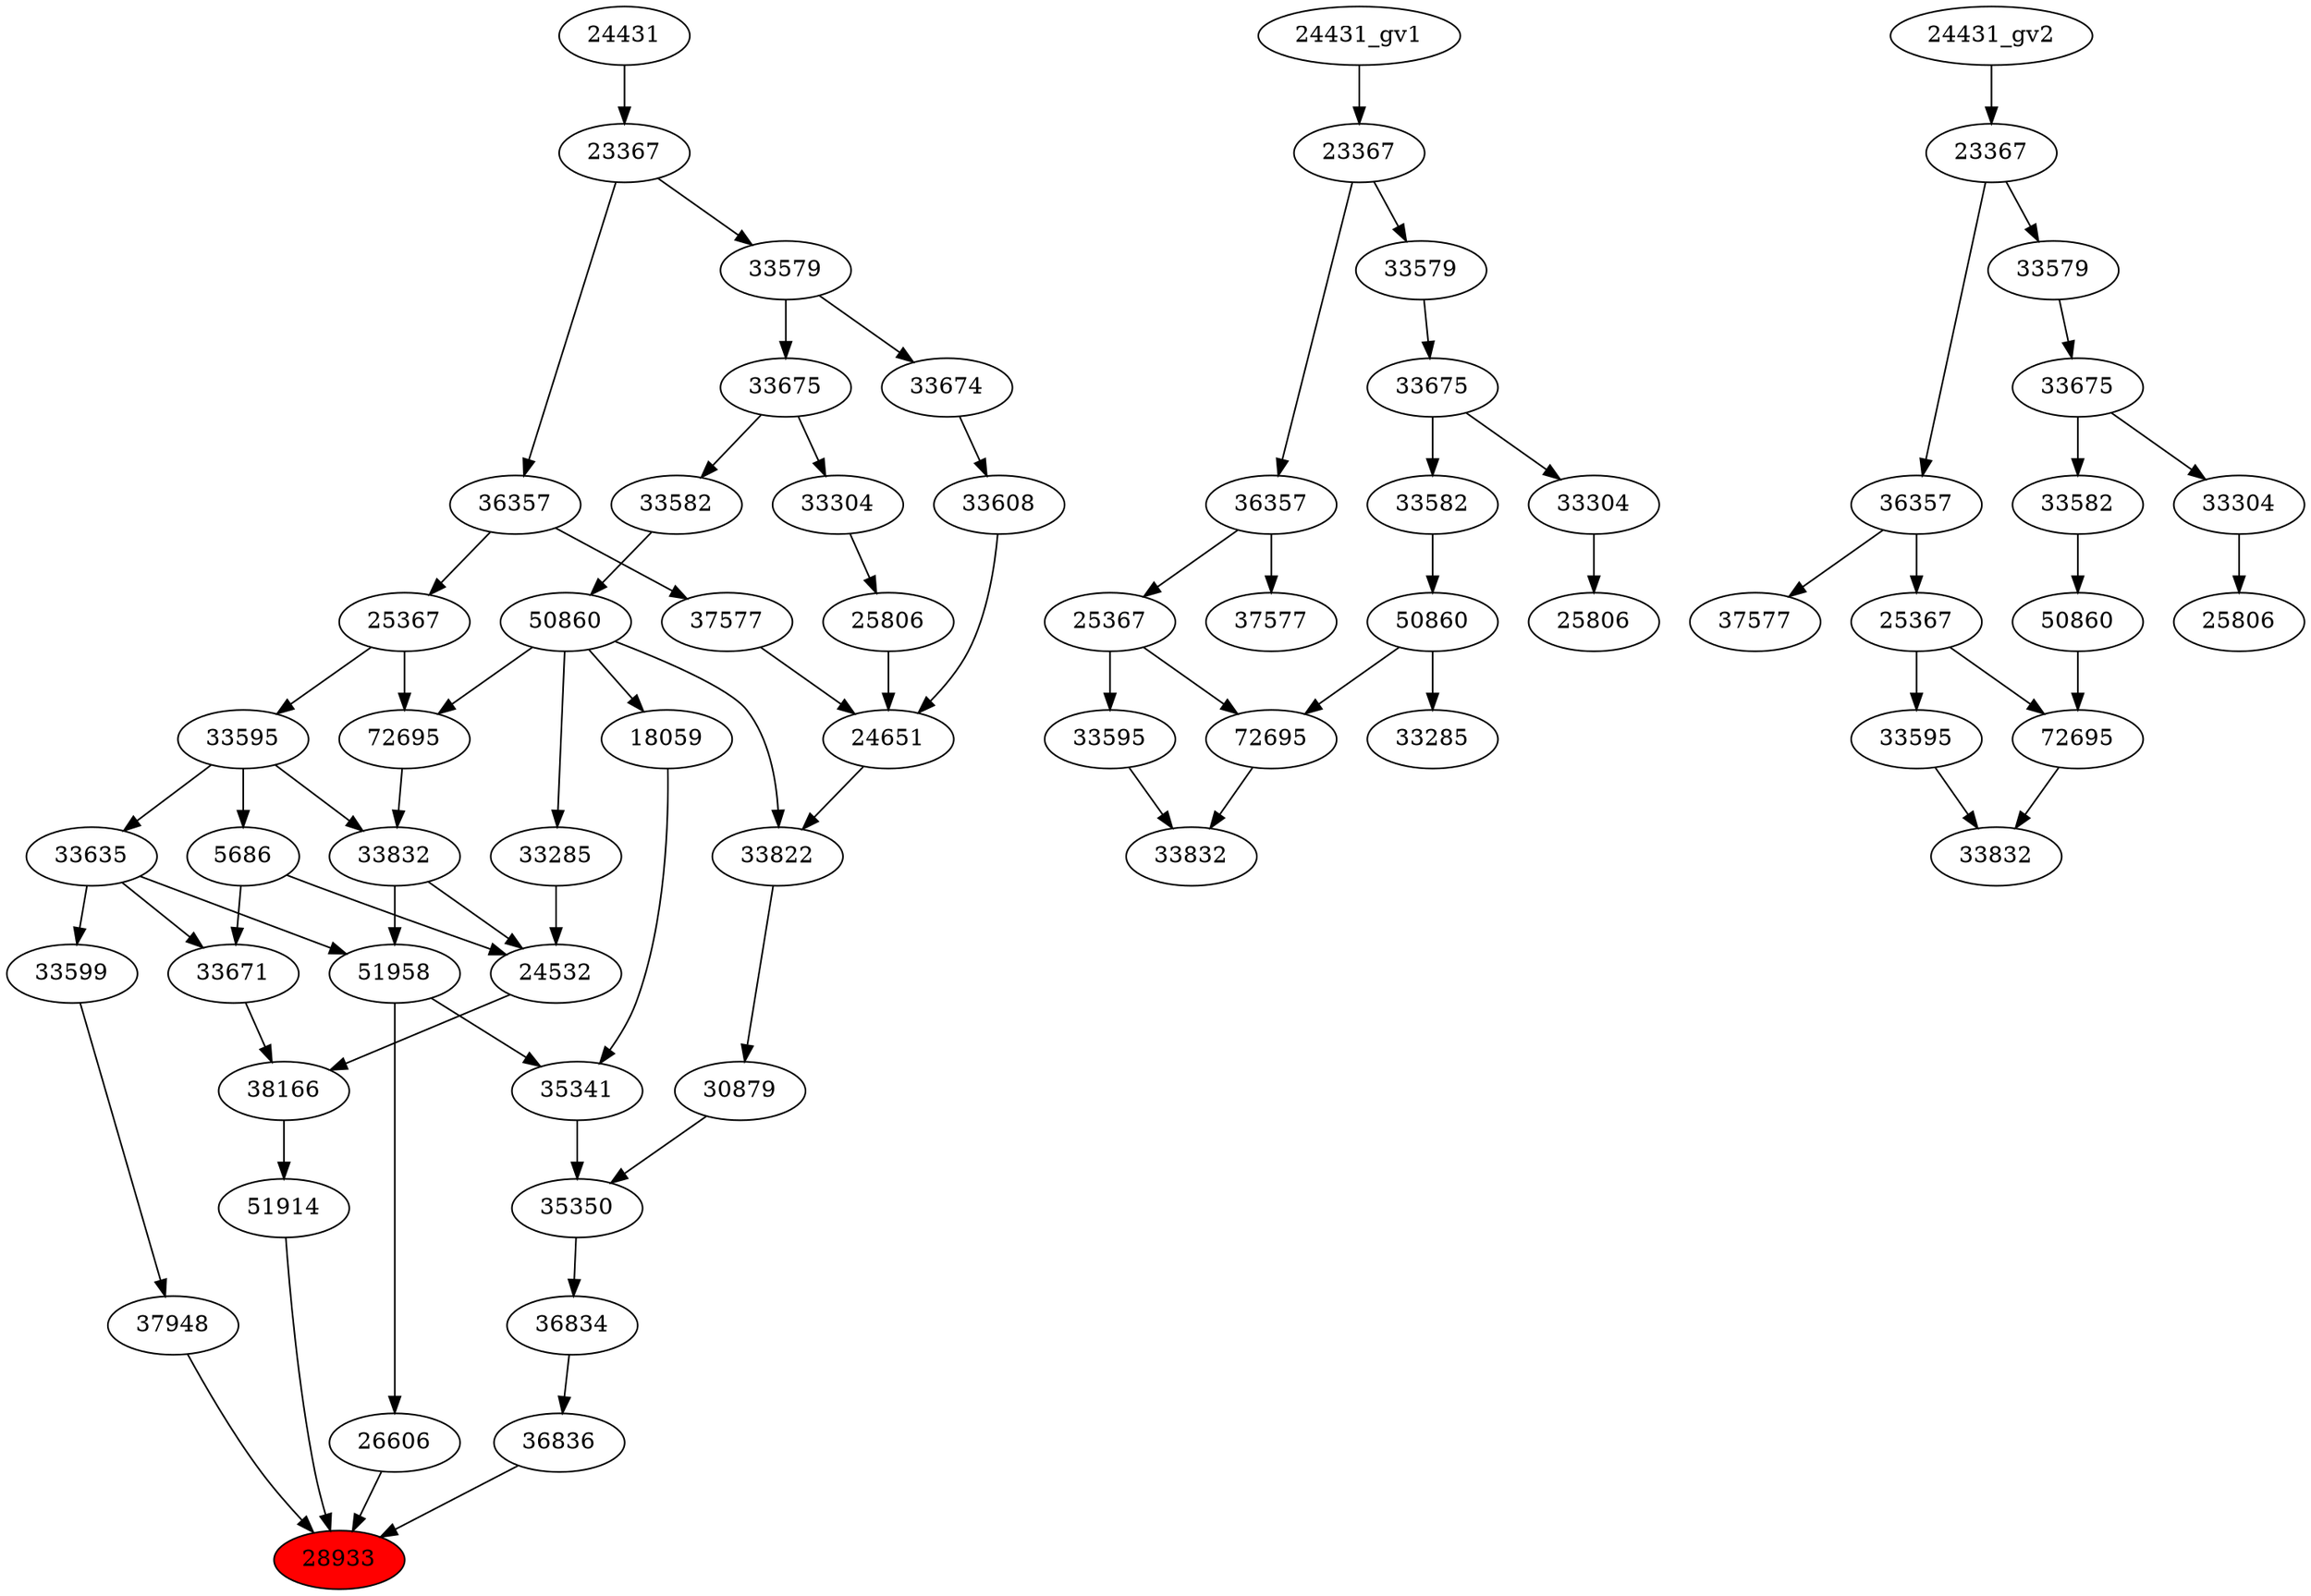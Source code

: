 strict digraph root {
	node [label="\N"];
	{
		node [fillcolor="",
			label="\N",
			style=""
		];
		28933		 [fillcolor=red,
			label=28933,
			style=filled];
		37948		 [label=37948];
		37948 -> 28933;
		36836		 [label=36836];
		36836 -> 28933;
		51914		 [label=51914];
		51914 -> 28933;
		26606		 [label=26606];
		26606 -> 28933;
		33599		 [label=33599];
		33599 -> 37948;
		36834		 [label=36834];
		36834 -> 36836;
		38166		 [label=38166];
		38166 -> 51914;
		51958		 [label=51958];
		51958 -> 26606;
		35341		 [label=35341];
		51958 -> 35341;
		33635		 [label=33635];
		33635 -> 33599;
		33635 -> 51958;
		33671		 [label=33671];
		33635 -> 33671;
		35350		 [label=35350];
		35350 -> 36834;
		24532		 [label=24532];
		24532 -> 38166;
		33671 -> 38166;
		33832		 [label=33832];
		33832 -> 51958;
		33832 -> 24532;
		33595		 [label=33595];
		33595 -> 33635;
		33595 -> 33832;
		5686		 [label=5686];
		33595 -> 5686;
		30879		 [label=30879];
		30879 -> 35350;
		35341 -> 35350;
		33285		 [label=33285];
		33285 -> 24532;
		5686 -> 24532;
		5686 -> 33671;
		72695		 [label=72695];
		72695 -> 33832;
		25367		 [label=25367];
		25367 -> 33595;
		25367 -> 72695;
		33822		 [label=33822];
		33822 -> 30879;
		18059		 [label=18059];
		18059 -> 35341;
		50860		 [label=50860];
		50860 -> 33285;
		50860 -> 72695;
		50860 -> 33822;
		50860 -> 18059;
		36357		 [label=36357];
		36357 -> 25367;
		37577		 [label=37577];
		36357 -> 37577;
		24651		 [label=24651];
		24651 -> 33822;
		33582		 [label=33582];
		33582 -> 50860;
		23367		 [label=23367];
		23367 -> 36357;
		33579		 [label=33579];
		23367 -> 33579;
		25806		 [label=25806];
		25806 -> 24651;
		33608		 [label=33608];
		33608 -> 24651;
		37577 -> 24651;
		33675		 [label=33675];
		33675 -> 33582;
		33304		 [label=33304];
		33675 -> 33304;
		24431		 [label=24431];
		24431 -> 23367;
		33304 -> 25806;
		33674		 [label=33674];
		33674 -> 33608;
		33579 -> 33675;
		33579 -> 33674;
	}
	{
		node [label="\N"];
		"33832_gv1"		 [label=33832];
		"72695_gv1"		 [label=72695];
		"72695_gv1" -> "33832_gv1";
		"33595_gv1"		 [label=33595];
		"33595_gv1" -> "33832_gv1";
		"25367_gv1"		 [label=25367];
		"25367_gv1" -> "72695_gv1";
		"25367_gv1" -> "33595_gv1";
		"33285_gv1"		 [label=33285];
		"50860_gv1"		 [label=50860];
		"50860_gv1" -> "72695_gv1";
		"50860_gv1" -> "33285_gv1";
		"36357_gv1"		 [label=36357];
		"36357_gv1" -> "25367_gv1";
		"37577_gv1"		 [label=37577];
		"36357_gv1" -> "37577_gv1";
		"33582_gv1"		 [label=33582];
		"33582_gv1" -> "50860_gv1";
		"23367_gv1"		 [label=23367];
		"23367_gv1" -> "36357_gv1";
		"33579_gv1"		 [label=33579];
		"23367_gv1" -> "33579_gv1";
		"33675_gv1"		 [label=33675];
		"33675_gv1" -> "33582_gv1";
		"33304_gv1"		 [label=33304];
		"33675_gv1" -> "33304_gv1";
		"24431_gv1" -> "23367_gv1";
		"25806_gv1"		 [label=25806];
		"33304_gv1" -> "25806_gv1";
		"33579_gv1" -> "33675_gv1";
	}
	{
		node [label="\N"];
		"50860_gv2"		 [label=50860];
		"72695_gv2"		 [label=72695];
		"50860_gv2" -> "72695_gv2";
		"33582_gv2"		 [label=33582];
		"33582_gv2" -> "50860_gv2";
		"33832_gv2"		 [label=33832];
		"72695_gv2" -> "33832_gv2";
		"33595_gv2"		 [label=33595];
		"33595_gv2" -> "33832_gv2";
		"25806_gv2"		 [label=25806];
		"33304_gv2"		 [label=33304];
		"33304_gv2" -> "25806_gv2";
		"37577_gv2"		 [label=37577];
		"36357_gv2"		 [label=36357];
		"36357_gv2" -> "37577_gv2";
		"25367_gv2"		 [label=25367];
		"36357_gv2" -> "25367_gv2";
		"33675_gv2"		 [label=33675];
		"33675_gv2" -> "33582_gv2";
		"33675_gv2" -> "33304_gv2";
		"25367_gv2" -> "72695_gv2";
		"25367_gv2" -> "33595_gv2";
		"23367_gv2"		 [label=23367];
		"23367_gv2" -> "36357_gv2";
		"33579_gv2"		 [label=33579];
		"23367_gv2" -> "33579_gv2";
		"33579_gv2" -> "33675_gv2";
		"24431_gv2" -> "23367_gv2";
	}
}
